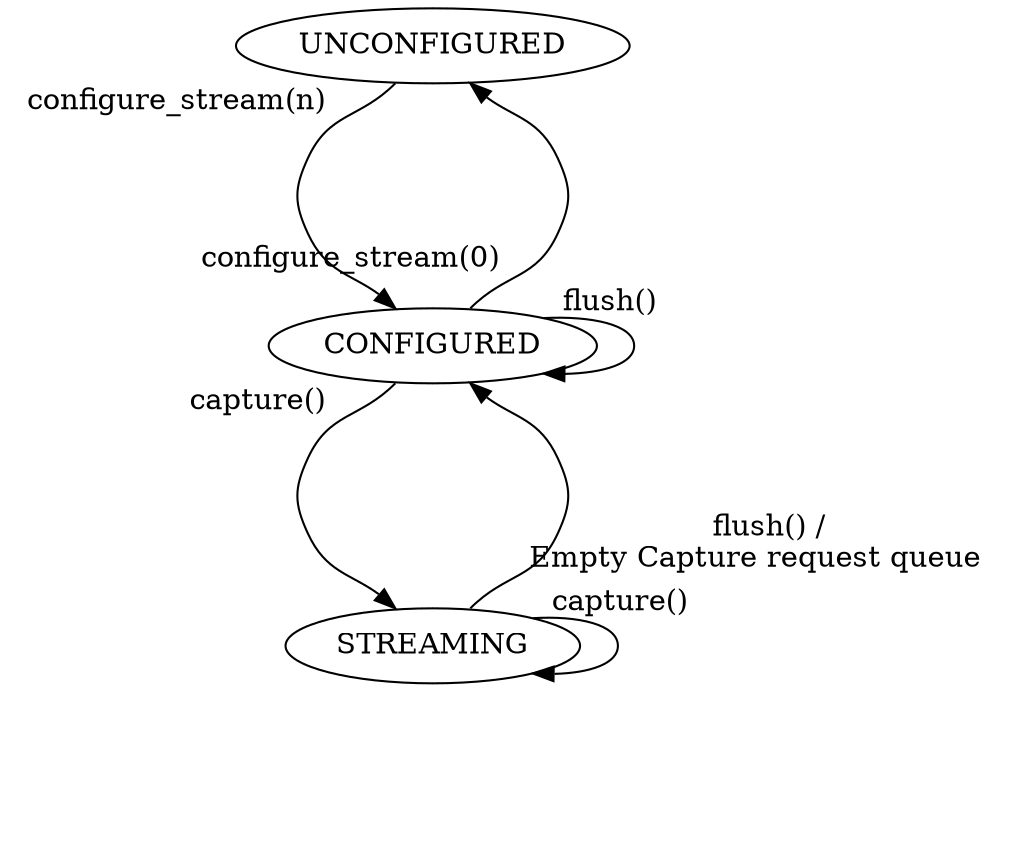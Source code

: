 digraph {
    graph [compound=true];
    node [group=trunk];

    "UNCONFIGURED";
    "GHOST1" [style=invisible];
    "CONFIGURED";
    "GHOST2" [style=invisible];
    "STREAMING";
    "GHOST3" [style=invisible];

    UNCONFIGURED:sw -> CONFIGURED:nw [xlabel="  configure_stream(n)  "]

    UNCONFIGURED -> GHOST1 [style = invis]
    GHOST1 -> CONFIGURED [style = invis]

    CONFIGURED:ne -> UNCONFIGURED:se [xlabel="  configure_stream(0)  "]
    CONFIGURED -> CONFIGURED   [xlabel="  flush()  "]
    CONFIGURED:sw -> STREAMING:nw    [xlabel="  capture()  "]

    CONFIGURED -> GHOST2 [style = invis]
    GHOST2 -> STREAMING [style = invis]

    STREAMING:ne -> CONFIGURED:se    [xlabel="  flush() /\n Empty Capture request queue  " labeldistance=10]
    STREAMING -> STREAMING     [xlabel="  capture()  "]

    STREAMING -> GHOST3 [style = invis]
}
